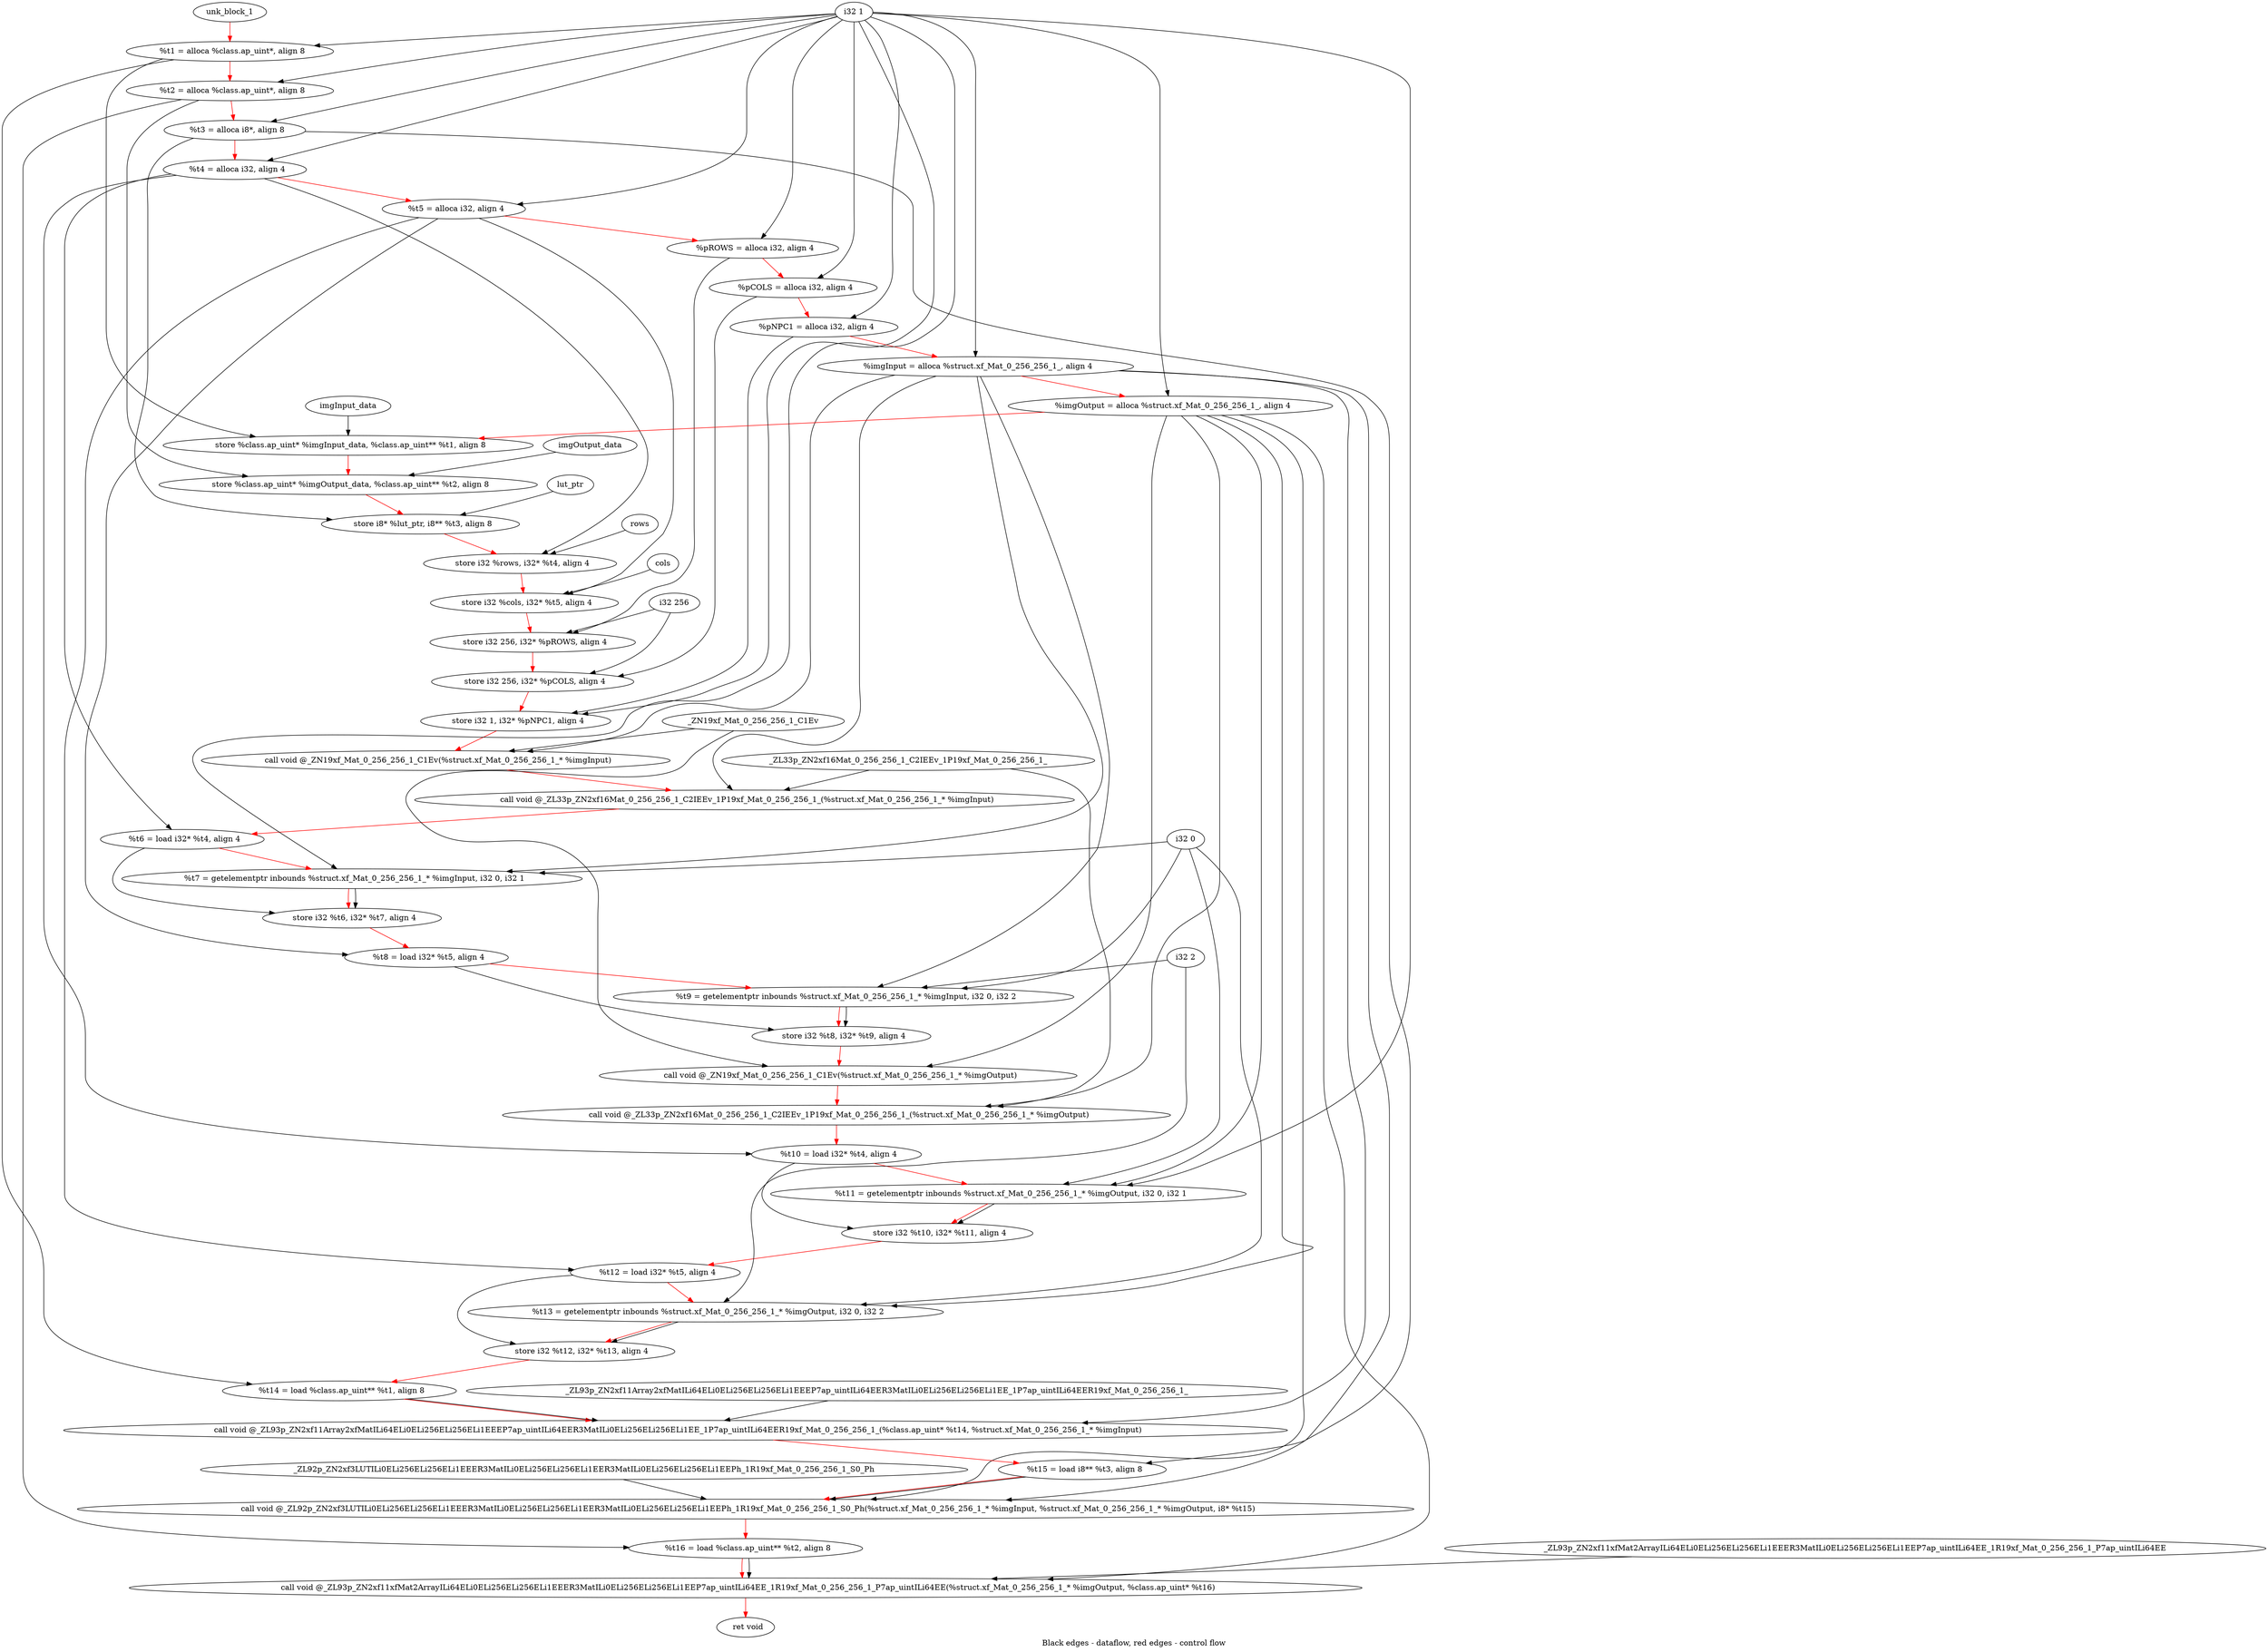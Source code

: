 digraph G {
compound=true
label="Black edges - dataflow, red edges - control flow"
"t1" [label="  %t1 = alloca %class.ap_uint*, align 8"]
"t2" [label="  %t2 = alloca %class.ap_uint*, align 8"]
"t3" [label="  %t3 = alloca i8*, align 8"]
"t4" [label="  %t4 = alloca i32, align 4"]
"t5" [label="  %t5 = alloca i32, align 4"]
"pROWS" [label="  %pROWS = alloca i32, align 4"]
"pCOLS" [label="  %pCOLS = alloca i32, align 4"]
"pNPC1" [label="  %pNPC1 = alloca i32, align 4"]
"imgInput" [label="  %imgInput = alloca %struct.xf_Mat_0_256_256_1_, align 4"]
"imgOutput" [label="  %imgOutput = alloca %struct.xf_Mat_0_256_256_1_, align 4"]
"_1" [label="  store %class.ap_uint* %imgInput_data, %class.ap_uint** %t1, align 8"]
"_2" [label="  store %class.ap_uint* %imgOutput_data, %class.ap_uint** %t2, align 8"]
"_3" [label="  store i8* %lut_ptr, i8** %t3, align 8"]
"_4" [label="  store i32 %rows, i32* %t4, align 4"]
"_5" [label="  store i32 %cols, i32* %t5, align 4"]
"_6" [label="  store i32 256, i32* %pROWS, align 4"]
"_7" [label="  store i32 256, i32* %pCOLS, align 4"]
"_8" [label="  store i32 1, i32* %pNPC1, align 4"]
"_9" [label="  call void @_ZN19xf_Mat_0_256_256_1_C1Ev(%struct.xf_Mat_0_256_256_1_* %imgInput)"]
"_10" [label="  call void @_ZL33p_ZN2xf16Mat_0_256_256_1_C2IEEv_1P19xf_Mat_0_256_256_1_(%struct.xf_Mat_0_256_256_1_* %imgInput)"]
"t6" [label="  %t6 = load i32* %t4, align 4"]
"t7" [label="  %t7 = getelementptr inbounds %struct.xf_Mat_0_256_256_1_* %imgInput, i32 0, i32 1"]
"_11" [label="  store i32 %t6, i32* %t7, align 4"]
"t8" [label="  %t8 = load i32* %t5, align 4"]
"t9" [label="  %t9 = getelementptr inbounds %struct.xf_Mat_0_256_256_1_* %imgInput, i32 0, i32 2"]
"_12" [label="  store i32 %t8, i32* %t9, align 4"]
"_13" [label="  call void @_ZN19xf_Mat_0_256_256_1_C1Ev(%struct.xf_Mat_0_256_256_1_* %imgOutput)"]
"_14" [label="  call void @_ZL33p_ZN2xf16Mat_0_256_256_1_C2IEEv_1P19xf_Mat_0_256_256_1_(%struct.xf_Mat_0_256_256_1_* %imgOutput)"]
"t10" [label="  %t10 = load i32* %t4, align 4"]
"t11" [label="  %t11 = getelementptr inbounds %struct.xf_Mat_0_256_256_1_* %imgOutput, i32 0, i32 1"]
"_15" [label="  store i32 %t10, i32* %t11, align 4"]
"t12" [label="  %t12 = load i32* %t5, align 4"]
"t13" [label="  %t13 = getelementptr inbounds %struct.xf_Mat_0_256_256_1_* %imgOutput, i32 0, i32 2"]
"_16" [label="  store i32 %t12, i32* %t13, align 4"]
"t14" [label="  %t14 = load %class.ap_uint** %t1, align 8"]
"_17" [label="  call void @_ZL93p_ZN2xf11Array2xfMatILi64ELi0ELi256ELi256ELi1EEEP7ap_uintILi64EER3MatILi0ELi256ELi256ELi1EE_1P7ap_uintILi64EER19xf_Mat_0_256_256_1_(%class.ap_uint* %t14, %struct.xf_Mat_0_256_256_1_* %imgInput)"]
"t15" [label="  %t15 = load i8** %t3, align 8"]
"_18" [label="  call void @_ZL92p_ZN2xf3LUTILi0ELi256ELi256ELi1EEER3MatILi0ELi256ELi256ELi1EER3MatILi0ELi256ELi256ELi1EEPh_1R19xf_Mat_0_256_256_1_S0_Ph(%struct.xf_Mat_0_256_256_1_* %imgInput, %struct.xf_Mat_0_256_256_1_* %imgOutput, i8* %t15)"]
"t16" [label="  %t16 = load %class.ap_uint** %t2, align 8"]
"_19" [label="  call void @_ZL93p_ZN2xf11xfMat2ArrayILi64ELi0ELi256ELi256ELi1EEER3MatILi0ELi256ELi256ELi1EEP7ap_uintILi64EE_1R19xf_Mat_0_256_256_1_P7ap_uintILi64EE(%struct.xf_Mat_0_256_256_1_* %imgOutput, %class.ap_uint* %t16)"]
"_20" [label="  ret void"]
"unk_block_1" -> "t1"[color=red]
"i32 1" -> "t1"
"t1" -> "t2"[color=red weight=2]
"i32 1" -> "t2"
"t2" -> "t3"[color=red weight=2]
"i32 1" -> "t3"
"t3" -> "t4"[color=red weight=2]
"i32 1" -> "t4"
"t4" -> "t5"[color=red weight=2]
"i32 1" -> "t5"
"t5" -> "pROWS"[color=red weight=2]
"i32 1" -> "pROWS"
"pROWS" -> "pCOLS"[color=red weight=2]
"i32 1" -> "pCOLS"
"pCOLS" -> "pNPC1"[color=red weight=2]
"i32 1" -> "pNPC1"
"pNPC1" -> "imgInput"[color=red weight=2]
"i32 1" -> "imgInput"
"imgInput" -> "imgOutput"[color=red weight=2]
"i32 1" -> "imgOutput"
"imgOutput" -> "_1"[color=red weight=2]
"imgInput_data" -> "_1"
"t1" -> "_1"
"_1" -> "_2"[color=red weight=2]
"imgOutput_data" -> "_2"
"t2" -> "_2"
"_2" -> "_3"[color=red weight=2]
"lut_ptr" -> "_3"
"t3" -> "_3"
"_3" -> "_4"[color=red weight=2]
"rows" -> "_4"
"t4" -> "_4"
"_4" -> "_5"[color=red weight=2]
"cols" -> "_5"
"t5" -> "_5"
"_5" -> "_6"[color=red weight=2]
"i32 256" -> "_6"
"pROWS" -> "_6"
"_6" -> "_7"[color=red weight=2]
"i32 256" -> "_7"
"pCOLS" -> "_7"
"_7" -> "_8"[color=red weight=2]
"i32 1" -> "_8"
"pNPC1" -> "_8"
"_8" -> "_9"[color=red weight=2]
"imgInput" -> "_9"
"_ZN19xf_Mat_0_256_256_1_C1Ev" -> "_9"
"_9" -> "_10"[color=red weight=2]
"imgInput" -> "_10"
"_ZL33p_ZN2xf16Mat_0_256_256_1_C2IEEv_1P19xf_Mat_0_256_256_1_" -> "_10"
"_10" -> "t6"[color=red weight=2]
"t4" -> "t6"
"t6" -> "t7"[color=red weight=2]
"imgInput" -> "t7"
"i32 0" -> "t7"
"i32 1" -> "t7"
"t7" -> "_11"[color=red weight=2]
"t6" -> "_11"
"t7" -> "_11"
"_11" -> "t8"[color=red weight=2]
"t5" -> "t8"
"t8" -> "t9"[color=red weight=2]
"imgInput" -> "t9"
"i32 0" -> "t9"
"i32 2" -> "t9"
"t9" -> "_12"[color=red weight=2]
"t8" -> "_12"
"t9" -> "_12"
"_12" -> "_13"[color=red weight=2]
"imgOutput" -> "_13"
"_ZN19xf_Mat_0_256_256_1_C1Ev" -> "_13"
"_13" -> "_14"[color=red weight=2]
"imgOutput" -> "_14"
"_ZL33p_ZN2xf16Mat_0_256_256_1_C2IEEv_1P19xf_Mat_0_256_256_1_" -> "_14"
"_14" -> "t10"[color=red weight=2]
"t4" -> "t10"
"t10" -> "t11"[color=red weight=2]
"imgOutput" -> "t11"
"i32 0" -> "t11"
"i32 1" -> "t11"
"t11" -> "_15"[color=red weight=2]
"t10" -> "_15"
"t11" -> "_15"
"_15" -> "t12"[color=red weight=2]
"t5" -> "t12"
"t12" -> "t13"[color=red weight=2]
"imgOutput" -> "t13"
"i32 0" -> "t13"
"i32 2" -> "t13"
"t13" -> "_16"[color=red weight=2]
"t12" -> "_16"
"t13" -> "_16"
"_16" -> "t14"[color=red weight=2]
"t1" -> "t14"
"t14" -> "_17"[color=red weight=2]
"t14" -> "_17"
"imgInput" -> "_17"
"_ZL93p_ZN2xf11Array2xfMatILi64ELi0ELi256ELi256ELi1EEEP7ap_uintILi64EER3MatILi0ELi256ELi256ELi1EE_1P7ap_uintILi64EER19xf_Mat_0_256_256_1_" -> "_17"
"_17" -> "t15"[color=red weight=2]
"t3" -> "t15"
"t15" -> "_18"[color=red weight=2]
"imgInput" -> "_18"
"imgOutput" -> "_18"
"t15" -> "_18"
"_ZL92p_ZN2xf3LUTILi0ELi256ELi256ELi1EEER3MatILi0ELi256ELi256ELi1EER3MatILi0ELi256ELi256ELi1EEPh_1R19xf_Mat_0_256_256_1_S0_Ph" -> "_18"
"_18" -> "t16"[color=red weight=2]
"t2" -> "t16"
"t16" -> "_19"[color=red weight=2]
"imgOutput" -> "_19"
"t16" -> "_19"
"_ZL93p_ZN2xf11xfMat2ArrayILi64ELi0ELi256ELi256ELi1EEER3MatILi0ELi256ELi256ELi1EEP7ap_uintILi64EE_1R19xf_Mat_0_256_256_1_P7ap_uintILi64EE" -> "_19"
"_19" -> "_20"[color=red weight=2]

}
